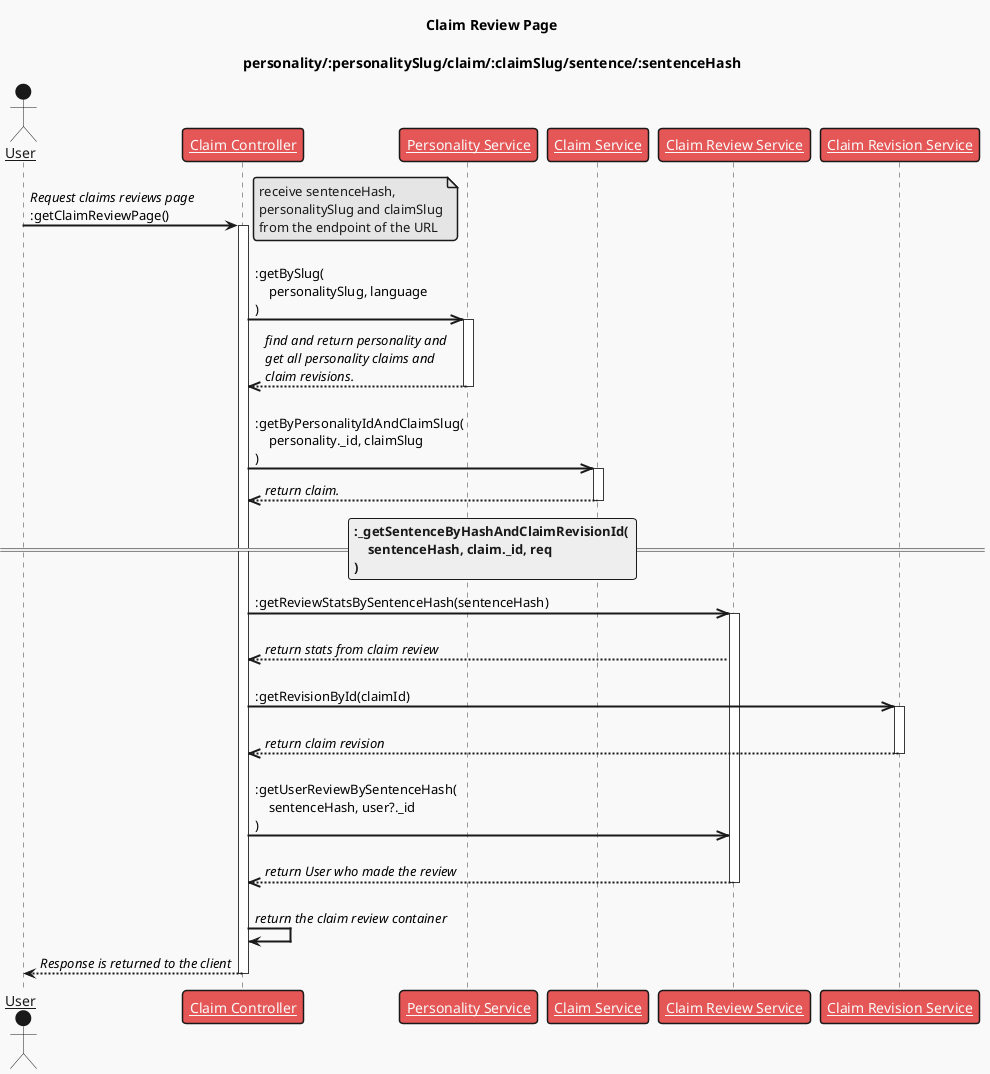 @startuml getClaimReviewPage
skinparam sequenceArrowThickness 2
skinparam roundcorner 20
skinparam maxmessagesize 200
skinparam sequenceParticipant underline

!theme mars
title Claim Review Page\n\npersonality/:personalitySlug/claim/:claimSlug/sentence/:sentenceHash

actor User
participant "Claim Controller" as A
participant "Personality Service" as B
participant "Claim Service" as C
participant "Claim Review Service" as D
participant "Claim Revision Service" as E

User -> A ++: //Request claims reviews page// :getClaimReviewPage()
note right
  receive sentenceHash,
  personalitySlug and claimSlug
  from the endpoint of the URL
end note

||15||
A ->> B ++: :getBySlug(\n    personalitySlug, language\n)
B -->> A --: //find and return personality and get all personality claims and claim revisions.//
||15||
A ->> C ++: :getByPersonalityIdAndClaimSlug(\n    personality._id, claimSlug\n)
C -->> A --: //return claim.//
== :_getSentenceByHashAndClaimRevisionId(\n    sentenceHash, claim._id, req\n) ==
A ->> D ++: :getReviewStatsBySentenceHash(sentenceHash)
||15||
D -->> A: //return stats from claim review//
||15||
A ->> E ++: :getRevisionById(claimId)
||15||
E -->> A --: //return claim revision//
||15||
A ->> D: :getUserReviewBySentenceHash(\n    sentenceHash, user?._id\n)
||15||
D -->> A --: //return User who made the review//
||15||
A -> A: //return the claim review container//

A --> User --: //Response is returned to the client//
@enduml
